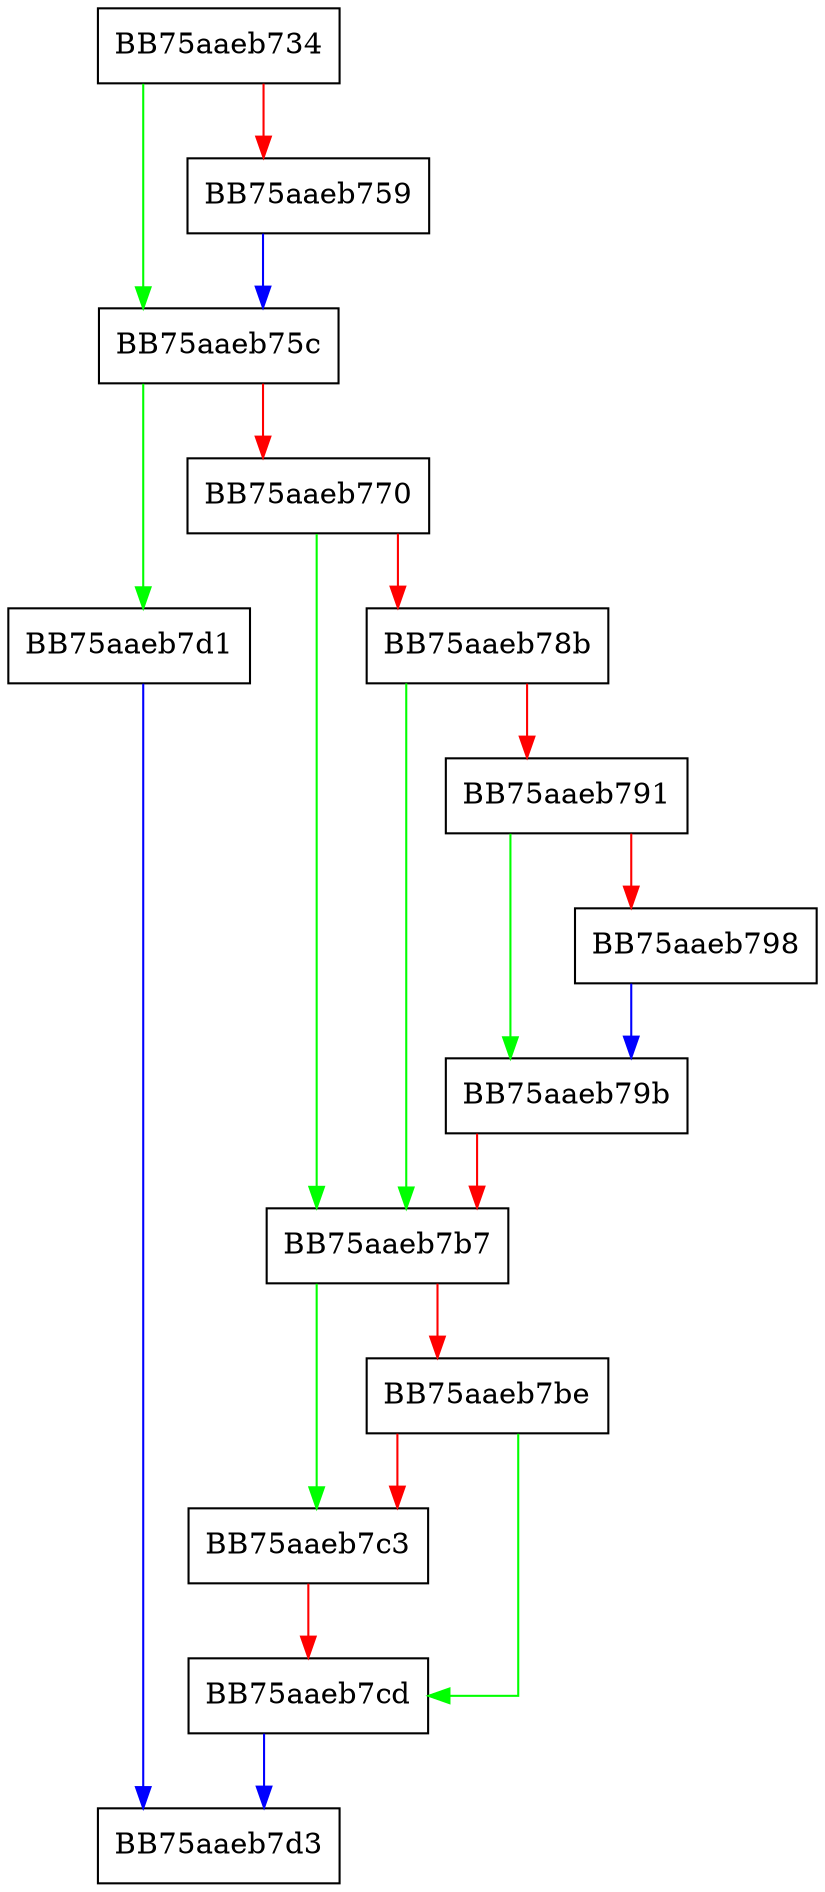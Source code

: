 digraph InitRetrieve {
  node [shape="box"];
  graph [splines=ortho];
  BB75aaeb734 -> BB75aaeb75c [color="green"];
  BB75aaeb734 -> BB75aaeb759 [color="red"];
  BB75aaeb759 -> BB75aaeb75c [color="blue"];
  BB75aaeb75c -> BB75aaeb7d1 [color="green"];
  BB75aaeb75c -> BB75aaeb770 [color="red"];
  BB75aaeb770 -> BB75aaeb7b7 [color="green"];
  BB75aaeb770 -> BB75aaeb78b [color="red"];
  BB75aaeb78b -> BB75aaeb7b7 [color="green"];
  BB75aaeb78b -> BB75aaeb791 [color="red"];
  BB75aaeb791 -> BB75aaeb79b [color="green"];
  BB75aaeb791 -> BB75aaeb798 [color="red"];
  BB75aaeb798 -> BB75aaeb79b [color="blue"];
  BB75aaeb79b -> BB75aaeb7b7 [color="red"];
  BB75aaeb7b7 -> BB75aaeb7c3 [color="green"];
  BB75aaeb7b7 -> BB75aaeb7be [color="red"];
  BB75aaeb7be -> BB75aaeb7cd [color="green"];
  BB75aaeb7be -> BB75aaeb7c3 [color="red"];
  BB75aaeb7c3 -> BB75aaeb7cd [color="red"];
  BB75aaeb7cd -> BB75aaeb7d3 [color="blue"];
  BB75aaeb7d1 -> BB75aaeb7d3 [color="blue"];
}